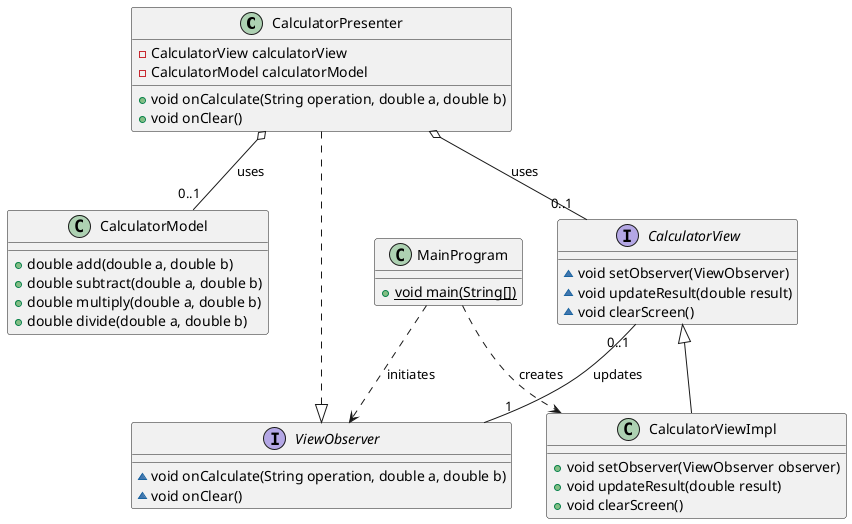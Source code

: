 @startuml
' Определение классов и интерфейсов
class CalculatorPresenter {
  - CalculatorView calculatorView
  - CalculatorModel calculatorModel
  + void onCalculate(String operation, double a, double b)
  + void onClear()
}

class CalculatorModel {
  + double add(double a, double b)
  + double subtract(double a, double b)
  + double multiply(double a, double b)
  + double divide(double a, double b)
}

interface CalculatorView {
  ~ void setObserver(ViewObserver)
  ~ void updateResult(double result)
  ~ void clearScreen()
}

class CalculatorViewImpl {
  + void setObserver(ViewObserver observer)
  + void updateResult(double result)
  + void clearScreen()
}

class MainProgram {
  + {static} void main(String[])
}

interface ViewObserver {
  ~ void onCalculate(String operation, double a, double b)
  ~ void onClear()
}

' Реализация интерфейсов
CalculatorView <|-- CalculatorViewImpl
ViewObserver <|.. CalculatorPresenter

' Агрегация: CalculatorPresenter имеет ссылку на View и Model, но не владеет ими
CalculatorPresenter o-- "0..1" CalculatorView : uses
CalculatorPresenter o-- "0..1" CalculatorModel : uses

' Зависимость: MainProgram зависит от ViewObserver и CalculatorViewImpl для выполнения
MainProgram ..> ViewObserver : initiates
MainProgram ..> CalculatorViewImpl : creates

' Ассоциация с мультипликатором: CalculatorView может иметь только один ViewObserver
CalculatorView "0..1" -- "1" ViewObserver : updates

@enduml
